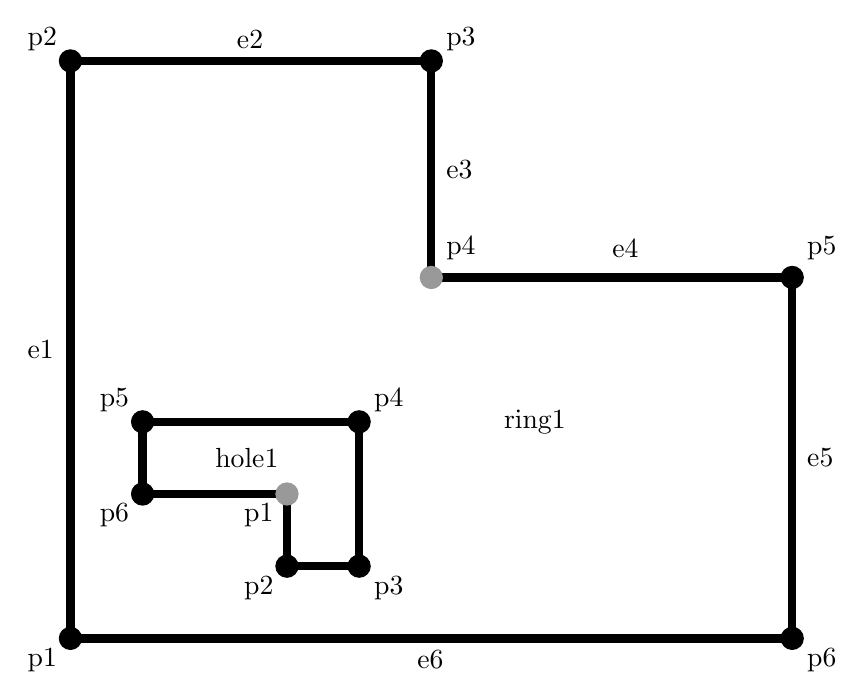 % This file was created by matlab2tikz v0.4.0.
% Copyright (c) 2008--2013, Nico Schlömer <nico.schloemer@gmail.com>
% All rights reserved.
% 
% The latest updates can be retrieved from
%   http://www.mathworks.com/matlabcentral/fileexchange/22022-matlab2tikz
% where you can also make suggestions and rate matlab2tikz.
% 
% % -*- root: TestingFigures.tex -*-
% 
\begin{tikzpicture}

\begin{axis}[%
width=11cm,
height=14.556cm,
scale only axis,
xmin=-100,
xmax=1100,
xlabel={$[m]$},
ymin=-393.957,
ymax=1193.957,
ylabel={$[m]$},
hide axis,
axis x line*=bottom,
axis y line*=left,
y post scale=1
]
\addplot [
color=black,
solid,
line width=3.0pt,
forget plot
]
table[row sep=crcr]{
0 0\\
1000 0\\
1000 500\\
500 500\\
500 800\\
0 800\\
0 0\\
};
\addplot [
color=black,
solid,
line width=3.0pt,
forget plot
]
table[row sep=crcr]{
300 200\\
100 200\\
100 300\\
400 300\\
400 100\\
300 100\\
300 200\\
};
\addplot [
color=black,
mark size=4.0pt,
only marks,
mark=*,
mark options={solid,fill=black},
forget plot
]
table[row sep=crcr]{
0 0\\
1000 0\\
1000 500\\
500 800\\
0 800\\
};
\addplot [
color=black,
mark size=4.0pt,
only marks,
mark=*,
mark options={solid,fill=black},
forget plot
]
table[row sep=crcr]{
100 200\\
100 300\\
400 300\\
400 100\\
300 100\\
};
\addplot [
color=lightgray!80!black,
mark size=4.0pt,
only marks,
mark=*,
mark options={solid,fill=lightgray!80!black},
forget plot
]
table[row sep=crcr]{
300 200\\
};
\addplot [
color=lightgray!80!black,
mark size=4.0pt,
only marks,
mark=*,
mark options={solid,fill=lightgray!80!black},
forget plot
]
table[row sep=crcr]{
500 500\\
};
\node[right, inner sep=0mm, text=black]
at (axis cs:600,300,0) {ring1};
\node[right, inner sep=0mm, text=black]
at (axis cs:200,250,0) {hole1};
\node[right, inner sep=0mm, text=black]
at (axis cs:-60,-30,0) {p1};
\node[right, inner sep=0mm, text=black]
at (axis cs:480,-30,0) {e6};
\node[right, inner sep=0mm, text=black]
at (axis cs:-60,400,0) {e1};
\node[right, inner sep=0mm, text=black]
at (axis cs:-60,830,0) {p2};
\node[right, inner sep=0mm, text=black]
at (axis cs:520,830,0) {p3};
\node[right, inner sep=0mm, text=black]
at (axis cs:520,540,0) {p4};
\node[right, inner sep=0mm, text=black]
at (axis cs:1020,540,0) {p5};
\node[right, inner sep=0mm, text=black]
at (axis cs:1020,-30,0) {p6};
\node[right, inner sep=0mm, text=black]
at (axis cs:230,830,0) {e2};
\node[right, inner sep=0mm, text=black]
at (axis cs:520,650,0) {e3};
\node[right, inner sep=0mm, text=black]
at (axis cs:750,540,0) {e4};
\node[right, inner sep=0mm, text=black]
at (axis cs:1020,250,0) {e5};
\node[right, inner sep=0mm, text=black]
at (axis cs:240,170,0) {p1};
\node[right, inner sep=0mm, text=black]
at (axis cs:40,170,0) {p6};
\node[right, inner sep=0mm, text=black]
at (axis cs:40,330,0) {p5};
\node[right, inner sep=0mm, text=black]
at (axis cs:420,330,0) {p4};
\node[right, inner sep=0mm, text=black]
at (axis cs:420,70,0) {p3};
\node[right, inner sep=0mm, text=black]
at (axis cs:240,70,0) {p2};
\end{axis}
\end{tikzpicture}%